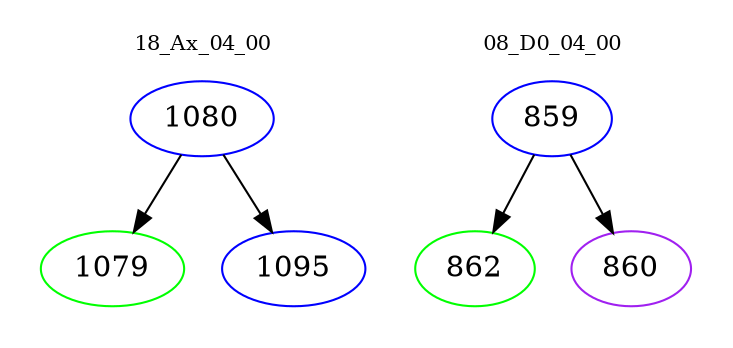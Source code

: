 digraph{
subgraph cluster_0 {
color = white
label = "18_Ax_04_00";
fontsize=10;
T0_1080 [label="1080", color="blue"]
T0_1080 -> T0_1079 [color="black"]
T0_1079 [label="1079", color="green"]
T0_1080 -> T0_1095 [color="black"]
T0_1095 [label="1095", color="blue"]
}
subgraph cluster_1 {
color = white
label = "08_D0_04_00";
fontsize=10;
T1_859 [label="859", color="blue"]
T1_859 -> T1_862 [color="black"]
T1_862 [label="862", color="green"]
T1_859 -> T1_860 [color="black"]
T1_860 [label="860", color="purple"]
}
}
